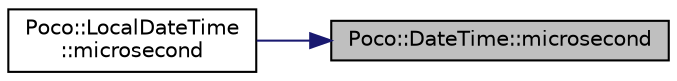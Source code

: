 digraph "Poco::DateTime::microsecond"
{
 // LATEX_PDF_SIZE
  edge [fontname="Helvetica",fontsize="10",labelfontname="Helvetica",labelfontsize="10"];
  node [fontname="Helvetica",fontsize="10",shape=record];
  rankdir="RL";
  Node1 [label="Poco::DateTime::microsecond",height=0.2,width=0.4,color="black", fillcolor="grey75", style="filled", fontcolor="black",tooltip="Returns the millisecond (0 to 999)"];
  Node1 -> Node2 [dir="back",color="midnightblue",fontsize="10",style="solid"];
  Node2 [label="Poco::LocalDateTime\l::microsecond",height=0.2,width=0.4,color="black", fillcolor="white", style="filled",URL="$classPoco_1_1LocalDateTime.html#acac6fee83d4a1815fd7d692a876eef18",tooltip="Returns the millisecond (0 to 999)"];
}
